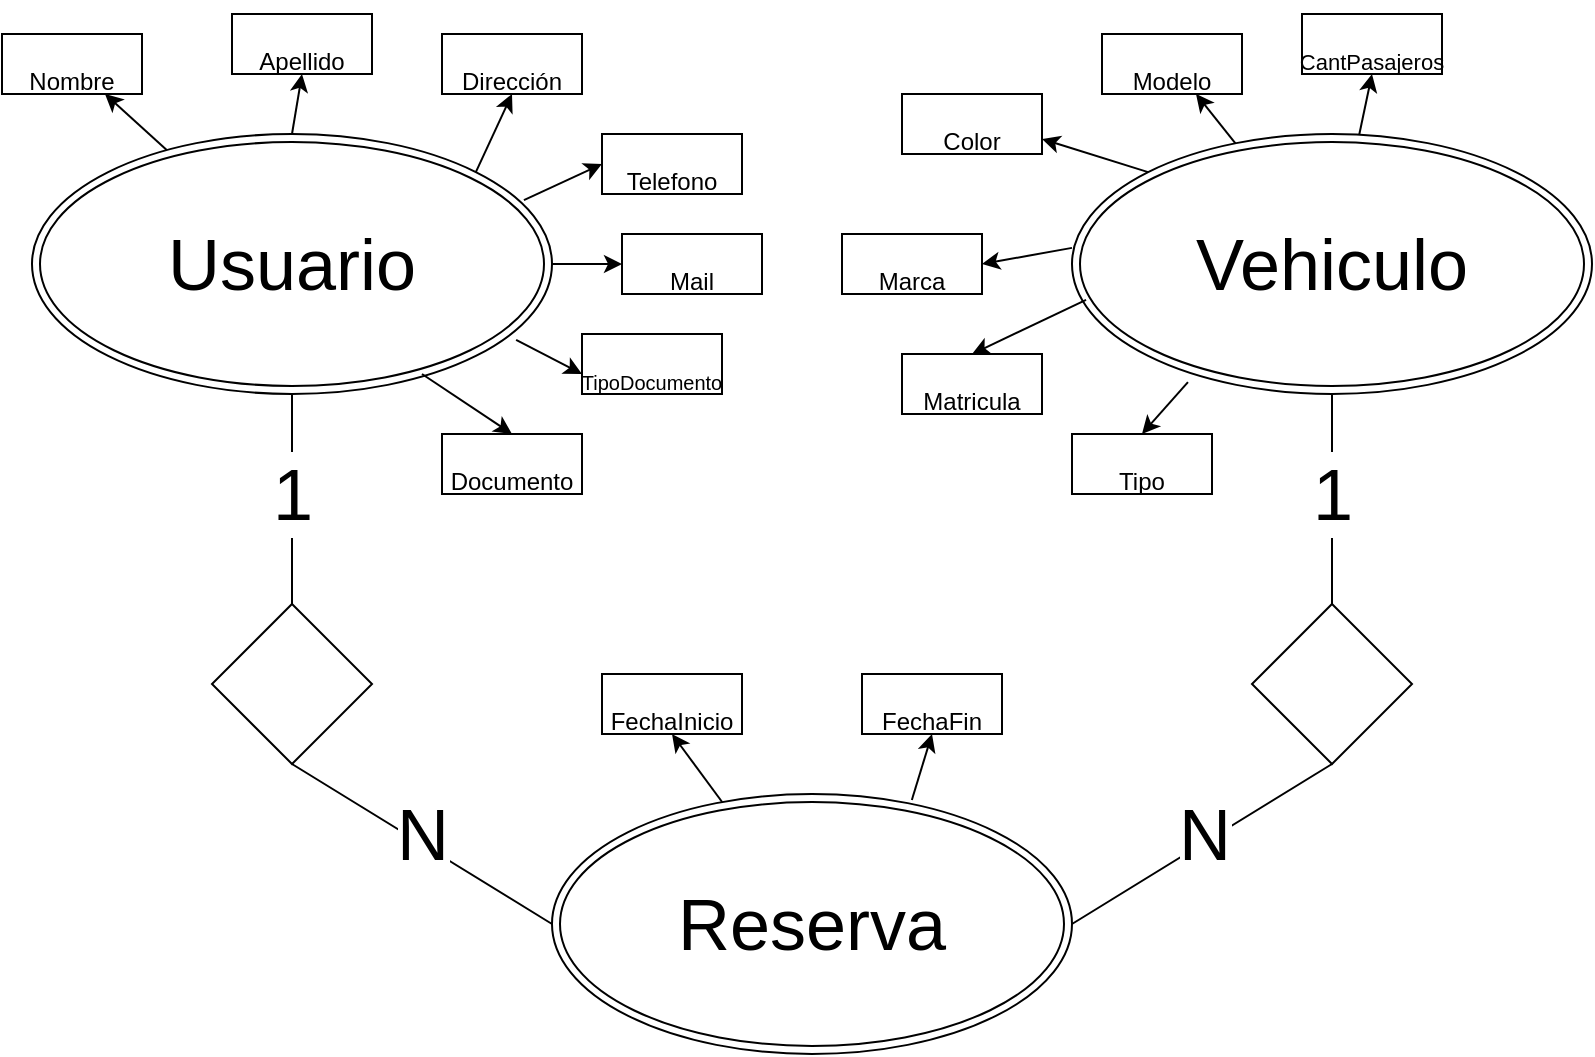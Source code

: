 <mxfile>
    <diagram id="85KN-WdCCOGalZbr4cX6" name="Page-1">
        <mxGraphModel dx="1130" dy="787" grid="1" gridSize="10" guides="1" tooltips="1" connect="1" arrows="1" fold="1" page="1" pageScale="1" pageWidth="850" pageHeight="1100" math="0" shadow="0">
            <root>
                <mxCell id="0"/>
                <mxCell id="1" parent="0"/>
                <mxCell id="2" value="&lt;font style=&quot;font-size: 36px;&quot;&gt;Usuario&lt;/font&gt;" style="ellipse;shape=doubleEllipse;whiteSpace=wrap;html=1;" vertex="1" parent="1">
                    <mxGeometry x="35" y="80" width="260" height="130" as="geometry"/>
                </mxCell>
                <mxCell id="3" value="&lt;font style=&quot;font-size: 36px;&quot;&gt;Vehiculo&lt;/font&gt;&lt;span style=&quot;color: rgba(0, 0, 0, 0); font-family: monospace; font-size: 0px; text-align: start;&quot;&gt;%3CmxGraphModel%3E%3Croot%3E%3CmxCell%20id%3D%220%22%2F%3E%3CmxCell%20id%3D%221%22%20parent%3D%220%22%2F%3E%3CmxCell%20id%3D%222%22%20value%3D%22%26lt%3Bfont%20style%3D%26quot%3Bfont-size%3A%2036px%3B%26quot%3B%26gt%3BUsuario%26lt%3B%2Ffont%26gt%3B%22%20style%3D%22ellipse%3Bshape%3DdoubleEllipse%3BwhiteSpace%3Dwrap%3Bhtml%3D1%3B%22%20vertex%3D%221%22%20parent%3D%221%22%3E%3CmxGeometry%20x%3D%2260%22%20y%3D%2270%22%20width%3D%22260%22%20height%3D%22130%22%20as%3D%22geometry%22%2F%3E%3C%2FmxCell%3E%3C%2Froot%3E%3C%2FmxGraphModel%3E&lt;/span&gt;" style="ellipse;shape=doubleEllipse;whiteSpace=wrap;html=1;" vertex="1" parent="1">
                    <mxGeometry x="555" y="80" width="260" height="130" as="geometry"/>
                </mxCell>
                <mxCell id="4" value="&lt;span style=&quot;font-size: 36px;&quot;&gt;Reserva&lt;/span&gt;" style="ellipse;shape=doubleEllipse;whiteSpace=wrap;html=1;" vertex="1" parent="1">
                    <mxGeometry x="295" y="410" width="260" height="130" as="geometry"/>
                </mxCell>
                <mxCell id="10" value="" style="rhombus;whiteSpace=wrap;html=1;" vertex="1" parent="1">
                    <mxGeometry x="125" y="315" width="80" height="80" as="geometry"/>
                </mxCell>
                <mxCell id="12" value="" style="endArrow=none;html=1;fontSize=36;exitX=0;exitY=0.5;exitDx=0;exitDy=0;entryX=0.5;entryY=1;entryDx=0;entryDy=0;" edge="1" parent="1" source="4" target="10">
                    <mxGeometry width="50" height="50" relative="1" as="geometry">
                        <mxPoint x="400" y="410" as="sourcePoint"/>
                        <mxPoint x="450" y="360" as="targetPoint"/>
                    </mxGeometry>
                </mxCell>
                <mxCell id="16" value="N" style="edgeLabel;html=1;align=center;verticalAlign=middle;resizable=0;points=[];fontSize=36;" vertex="1" connectable="0" parent="12">
                    <mxGeometry x="-0.222" y="-1" relative="1" as="geometry">
                        <mxPoint x="-15" y="-13" as="offset"/>
                    </mxGeometry>
                </mxCell>
                <mxCell id="13" value="" style="endArrow=none;html=1;fontSize=36;exitX=0.5;exitY=1;exitDx=0;exitDy=0;entryX=0.5;entryY=0;entryDx=0;entryDy=0;" edge="1" parent="1" source="2" target="10">
                    <mxGeometry width="50" height="50" relative="1" as="geometry">
                        <mxPoint x="400" y="410" as="sourcePoint"/>
                        <mxPoint x="450" y="360" as="targetPoint"/>
                    </mxGeometry>
                </mxCell>
                <mxCell id="15" value="1" style="edgeLabel;html=1;align=center;verticalAlign=middle;resizable=0;points=[];fontSize=36;" vertex="1" connectable="0" parent="13">
                    <mxGeometry x="0.257" relative="1" as="geometry">
                        <mxPoint y="-16" as="offset"/>
                    </mxGeometry>
                </mxCell>
                <mxCell id="17" value="&lt;font style=&quot;font-size: 12px;&quot;&gt;Nombre&lt;/font&gt;" style="rounded=0;whiteSpace=wrap;html=1;fontSize=36;" vertex="1" parent="1">
                    <mxGeometry x="20" y="30" width="70" height="30" as="geometry"/>
                </mxCell>
                <mxCell id="18" value="&lt;font style=&quot;font-size: 12px;&quot;&gt;Apellido&lt;/font&gt;" style="rounded=0;whiteSpace=wrap;html=1;fontSize=36;" vertex="1" parent="1">
                    <mxGeometry x="135" y="20" width="70" height="30" as="geometry"/>
                </mxCell>
                <mxCell id="19" value="&lt;font style=&quot;font-size: 12px;&quot;&gt;Dirección&lt;/font&gt;" style="rounded=0;whiteSpace=wrap;html=1;fontSize=36;" vertex="1" parent="1">
                    <mxGeometry x="240" y="30" width="70" height="30" as="geometry"/>
                </mxCell>
                <mxCell id="20" value="&lt;font style=&quot;font-size: 12px;&quot;&gt;Telefono&lt;/font&gt;" style="rounded=0;whiteSpace=wrap;html=1;fontSize=36;" vertex="1" parent="1">
                    <mxGeometry x="320" y="80" width="70" height="30" as="geometry"/>
                </mxCell>
                <mxCell id="22" value="&lt;font style=&quot;font-size: 12px;&quot;&gt;Mail&lt;/font&gt;" style="rounded=0;whiteSpace=wrap;html=1;fontSize=36;" vertex="1" parent="1">
                    <mxGeometry x="330" y="130" width="70" height="30" as="geometry"/>
                </mxCell>
                <mxCell id="23" value="&lt;font style=&quot;&quot;&gt;&lt;font style=&quot;font-size: 10px;&quot;&gt;TipoDocumento&lt;/font&gt;&lt;br&gt;&lt;/font&gt;" style="rounded=0;whiteSpace=wrap;html=1;fontSize=36;" vertex="1" parent="1">
                    <mxGeometry x="310" y="180" width="70" height="30" as="geometry"/>
                </mxCell>
                <mxCell id="24" value="&lt;font style=&quot;font-size: 12px;&quot;&gt;Documento&lt;/font&gt;" style="rounded=0;whiteSpace=wrap;html=1;fontSize=36;" vertex="1" parent="1">
                    <mxGeometry x="240" y="230" width="70" height="30" as="geometry"/>
                </mxCell>
                <mxCell id="25" value="" style="endArrow=classic;html=1;fontSize=10;entryX=0.5;entryY=0;entryDx=0;entryDy=0;" edge="1" parent="1" target="24">
                    <mxGeometry width="50" height="50" relative="1" as="geometry">
                        <mxPoint x="230" y="200" as="sourcePoint"/>
                        <mxPoint x="280" y="150" as="targetPoint"/>
                    </mxGeometry>
                </mxCell>
                <mxCell id="26" value="" style="endArrow=classic;html=1;fontSize=10;entryX=0.5;entryY=0;entryDx=0;entryDy=0;exitX=0.931;exitY=0.792;exitDx=0;exitDy=0;exitPerimeter=0;" edge="1" parent="1" source="2">
                    <mxGeometry width="50" height="50" relative="1" as="geometry">
                        <mxPoint x="265" y="170" as="sourcePoint"/>
                        <mxPoint x="310" y="200" as="targetPoint"/>
                    </mxGeometry>
                </mxCell>
                <mxCell id="27" value="" style="endArrow=classic;html=1;fontSize=10;entryX=0;entryY=0.5;entryDx=0;entryDy=0;" edge="1" parent="1" source="2" target="22">
                    <mxGeometry width="50" height="50" relative="1" as="geometry">
                        <mxPoint x="250" y="220" as="sourcePoint"/>
                        <mxPoint x="295" y="250" as="targetPoint"/>
                    </mxGeometry>
                </mxCell>
                <mxCell id="28" value="" style="endArrow=classic;html=1;fontSize=10;entryX=0;entryY=0.5;entryDx=0;entryDy=0;exitX=0.946;exitY=0.254;exitDx=0;exitDy=0;exitPerimeter=0;" edge="1" parent="1" source="2" target="20">
                    <mxGeometry width="50" height="50" relative="1" as="geometry">
                        <mxPoint x="260" y="230" as="sourcePoint"/>
                        <mxPoint x="305" y="260" as="targetPoint"/>
                    </mxGeometry>
                </mxCell>
                <mxCell id="29" value="" style="endArrow=classic;html=1;fontSize=10;entryX=0.5;entryY=1;entryDx=0;entryDy=0;exitX=1;exitY=0;exitDx=0;exitDy=0;" edge="1" parent="1" source="2" target="19">
                    <mxGeometry width="50" height="50" relative="1" as="geometry">
                        <mxPoint x="270" y="240" as="sourcePoint"/>
                        <mxPoint x="315" y="270" as="targetPoint"/>
                    </mxGeometry>
                </mxCell>
                <mxCell id="30" value="" style="endArrow=classic;html=1;fontSize=10;entryX=0.5;entryY=1;entryDx=0;entryDy=0;exitX=0.5;exitY=0;exitDx=0;exitDy=0;" edge="1" parent="1" source="2" target="18">
                    <mxGeometry width="50" height="50" relative="1" as="geometry">
                        <mxPoint x="280" y="250" as="sourcePoint"/>
                        <mxPoint x="325" y="280" as="targetPoint"/>
                    </mxGeometry>
                </mxCell>
                <mxCell id="31" value="" style="endArrow=classic;html=1;fontSize=10;" edge="1" parent="1" source="2" target="17">
                    <mxGeometry width="50" height="50" relative="1" as="geometry">
                        <mxPoint x="290" y="260" as="sourcePoint"/>
                        <mxPoint x="335" y="290" as="targetPoint"/>
                    </mxGeometry>
                </mxCell>
                <mxCell id="32" value="" style="rhombus;whiteSpace=wrap;html=1;" vertex="1" parent="1">
                    <mxGeometry x="645" y="315" width="80" height="80" as="geometry"/>
                </mxCell>
                <mxCell id="34" value="" style="endArrow=none;html=1;fontSize=10;exitX=0.5;exitY=0;exitDx=0;exitDy=0;entryX=0.5;entryY=1;entryDx=0;entryDy=0;" edge="1" parent="1" source="32" target="3">
                    <mxGeometry width="50" height="50" relative="1" as="geometry">
                        <mxPoint x="400" y="410" as="sourcePoint"/>
                        <mxPoint x="450" y="360" as="targetPoint"/>
                    </mxGeometry>
                </mxCell>
                <mxCell id="37" value="1" style="edgeLabel;html=1;align=center;verticalAlign=middle;resizable=0;points=[];fontSize=36;" vertex="1" connectable="0" parent="34">
                    <mxGeometry x="0.314" y="-2" relative="1" as="geometry">
                        <mxPoint x="-2" y="14" as="offset"/>
                    </mxGeometry>
                </mxCell>
                <mxCell id="35" value="" style="endArrow=none;html=1;fontSize=10;entryX=0.5;entryY=1;entryDx=0;entryDy=0;exitX=1;exitY=0.5;exitDx=0;exitDy=0;" edge="1" parent="1" source="4" target="32">
                    <mxGeometry width="50" height="50" relative="1" as="geometry">
                        <mxPoint x="400" y="410" as="sourcePoint"/>
                        <mxPoint x="450" y="360" as="targetPoint"/>
                    </mxGeometry>
                </mxCell>
                <mxCell id="38" value="N" style="edgeLabel;html=1;align=center;verticalAlign=middle;resizable=0;points=[];fontSize=36;" vertex="1" connectable="0" parent="35">
                    <mxGeometry x="-0.315" y="-3" relative="1" as="geometry">
                        <mxPoint x="19" y="-20" as="offset"/>
                    </mxGeometry>
                </mxCell>
                <mxCell id="39" value="&lt;font style=&quot;font-size: 12px;&quot;&gt;FechaInicio&lt;/font&gt;" style="rounded=0;whiteSpace=wrap;html=1;fontSize=36;" vertex="1" parent="1">
                    <mxGeometry x="320" y="350" width="70" height="30" as="geometry"/>
                </mxCell>
                <mxCell id="40" value="" style="endArrow=classic;html=1;fontSize=36;entryX=0.5;entryY=1;entryDx=0;entryDy=0;" edge="1" parent="1" source="4" target="39">
                    <mxGeometry width="50" height="50" relative="1" as="geometry">
                        <mxPoint x="400" y="410" as="sourcePoint"/>
                        <mxPoint x="450" y="360" as="targetPoint"/>
                    </mxGeometry>
                </mxCell>
                <mxCell id="41" value="&lt;font style=&quot;font-size: 12px;&quot;&gt;FechaFin&lt;/font&gt;" style="rounded=0;whiteSpace=wrap;html=1;fontSize=36;" vertex="1" parent="1">
                    <mxGeometry x="450" y="350" width="70" height="30" as="geometry"/>
                </mxCell>
                <mxCell id="42" value="" style="endArrow=classic;html=1;fontSize=36;entryX=0.5;entryY=1;entryDx=0;entryDy=0;exitX=0.692;exitY=0.023;exitDx=0;exitDy=0;exitPerimeter=0;" edge="1" parent="1" source="4" target="41">
                    <mxGeometry width="50" height="50" relative="1" as="geometry">
                        <mxPoint x="400" y="410" as="sourcePoint"/>
                        <mxPoint x="450" y="360" as="targetPoint"/>
                    </mxGeometry>
                </mxCell>
                <mxCell id="43" value="&lt;font style=&quot;font-size: 12px;&quot;&gt;Tipo&lt;/font&gt;" style="rounded=0;whiteSpace=wrap;html=1;fontSize=36;" vertex="1" parent="1">
                    <mxGeometry x="555" y="230" width="70" height="30" as="geometry"/>
                </mxCell>
                <mxCell id="44" value="&lt;font style=&quot;font-size: 12px;&quot;&gt;Matricula&lt;/font&gt;" style="rounded=0;whiteSpace=wrap;html=1;fontSize=36;" vertex="1" parent="1">
                    <mxGeometry x="470" y="190" width="70" height="30" as="geometry"/>
                </mxCell>
                <mxCell id="45" value="&lt;font style=&quot;font-size: 12px;&quot;&gt;Marca&lt;/font&gt;" style="rounded=0;whiteSpace=wrap;html=1;fontSize=36;" vertex="1" parent="1">
                    <mxGeometry x="440" y="130" width="70" height="30" as="geometry"/>
                </mxCell>
                <mxCell id="46" value="&lt;font style=&quot;font-size: 12px;&quot;&gt;Color&lt;/font&gt;" style="rounded=0;whiteSpace=wrap;html=1;fontSize=36;" vertex="1" parent="1">
                    <mxGeometry x="470" y="60" width="70" height="30" as="geometry"/>
                </mxCell>
                <mxCell id="49" value="&lt;font style=&quot;font-size: 11px;&quot;&gt;CantPasajeros&lt;/font&gt;" style="rounded=0;whiteSpace=wrap;html=1;fontSize=36;" vertex="1" parent="1">
                    <mxGeometry x="670" y="20" width="70" height="30" as="geometry"/>
                </mxCell>
                <mxCell id="50" value="&lt;font style=&quot;font-size: 12px;&quot;&gt;Modelo&lt;/font&gt;" style="rounded=0;whiteSpace=wrap;html=1;fontSize=36;" vertex="1" parent="1">
                    <mxGeometry x="570" y="30" width="70" height="30" as="geometry"/>
                </mxCell>
                <mxCell id="51" value="" style="endArrow=classic;html=1;fontSize=11;exitX=0.223;exitY=0.954;exitDx=0;exitDy=0;exitPerimeter=0;entryX=0.5;entryY=0;entryDx=0;entryDy=0;" edge="1" parent="1" source="3" target="43">
                    <mxGeometry width="50" height="50" relative="1" as="geometry">
                        <mxPoint x="400" y="410" as="sourcePoint"/>
                        <mxPoint x="450" y="360" as="targetPoint"/>
                    </mxGeometry>
                </mxCell>
                <mxCell id="52" value="" style="endArrow=classic;html=1;fontSize=11;exitX=0.027;exitY=0.638;exitDx=0;exitDy=0;exitPerimeter=0;entryX=0.5;entryY=0;entryDx=0;entryDy=0;" edge="1" parent="1" source="3" target="44">
                    <mxGeometry width="50" height="50" relative="1" as="geometry">
                        <mxPoint x="400" y="410" as="sourcePoint"/>
                        <mxPoint x="450" y="360" as="targetPoint"/>
                    </mxGeometry>
                </mxCell>
                <mxCell id="53" value="" style="endArrow=classic;html=1;fontSize=11;" edge="1" parent="1" source="3" target="50">
                    <mxGeometry width="50" height="50" relative="1" as="geometry">
                        <mxPoint x="400" y="410" as="sourcePoint"/>
                        <mxPoint x="450" y="360" as="targetPoint"/>
                    </mxGeometry>
                </mxCell>
                <mxCell id="54" value="" style="endArrow=classic;html=1;fontSize=11;exitX=0;exitY=0.438;exitDx=0;exitDy=0;exitPerimeter=0;entryX=1;entryY=0.5;entryDx=0;entryDy=0;" edge="1" parent="1" source="3" target="45">
                    <mxGeometry width="50" height="50" relative="1" as="geometry">
                        <mxPoint x="400" y="410" as="sourcePoint"/>
                        <mxPoint x="450" y="360" as="targetPoint"/>
                    </mxGeometry>
                </mxCell>
                <mxCell id="55" value="" style="endArrow=classic;html=1;fontSize=11;exitX=0;exitY=0;exitDx=0;exitDy=0;entryX=1;entryY=0.75;entryDx=0;entryDy=0;" edge="1" parent="1" source="3" target="46">
                    <mxGeometry width="50" height="50" relative="1" as="geometry">
                        <mxPoint x="400" y="410" as="sourcePoint"/>
                        <mxPoint x="450" y="360" as="targetPoint"/>
                    </mxGeometry>
                </mxCell>
                <mxCell id="60" value="" style="endArrow=classic;html=1;fontSize=11;entryX=0.5;entryY=1;entryDx=0;entryDy=0;" edge="1" parent="1" source="3" target="49">
                    <mxGeometry width="50" height="50" relative="1" as="geometry">
                        <mxPoint x="400" y="410" as="sourcePoint"/>
                        <mxPoint x="450" y="360" as="targetPoint"/>
                    </mxGeometry>
                </mxCell>
            </root>
        </mxGraphModel>
    </diagram>
</mxfile>